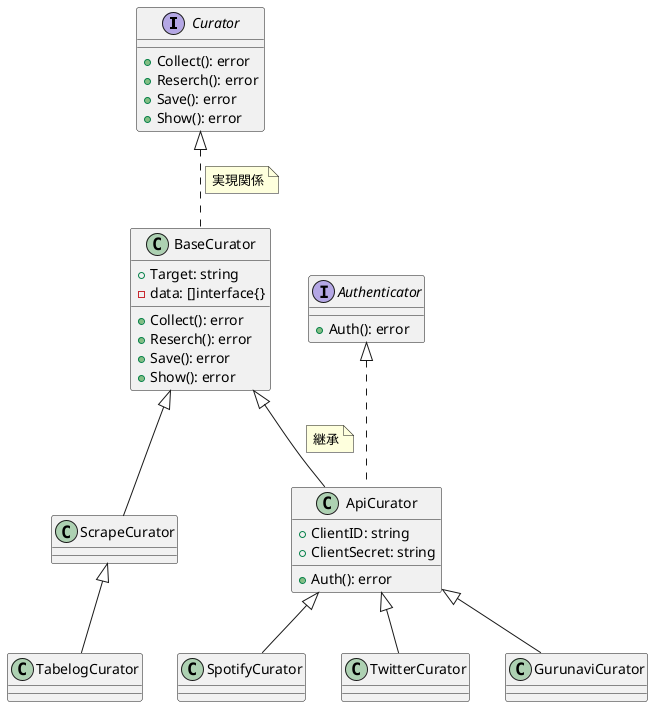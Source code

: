 @startuml

interface Curator {
	+ Collect(): error
	+ Reserch(): error
	+ Save(): error
	+ Show(): error
}

class BaseCurator {
    + Target: string
    - data: []interface{}
	+ Collect(): error
	+ Reserch(): error
	+ Save(): error
	+ Show(): error
}

interface Authenticator{
	+ Auth(): error
}

class ApiCurator {
	+ ClientID: string
	+ ClientSecret: string
	+ Auth(): error
}

class GurunaviCurator {
}

class SpotifyCurator {
}

class TwitterCurator {
}

class ScrapeCurator {
}

class TabelogCurator {
}



Curator <|.. BaseCurator
note on link
実現関係
end note

BaseCurator <|-- ApiCurator
note on link
継承
end note

BaseCurator <|-- ScrapeCurator
ScrapeCurator <|-- TabelogCurator


Authenticator <|.. ApiCurator

ApiCurator <|-- GurunaviCurator
ApiCurator <|-- SpotifyCurator
ApiCurator <|-- TwitterCurator



@enduml